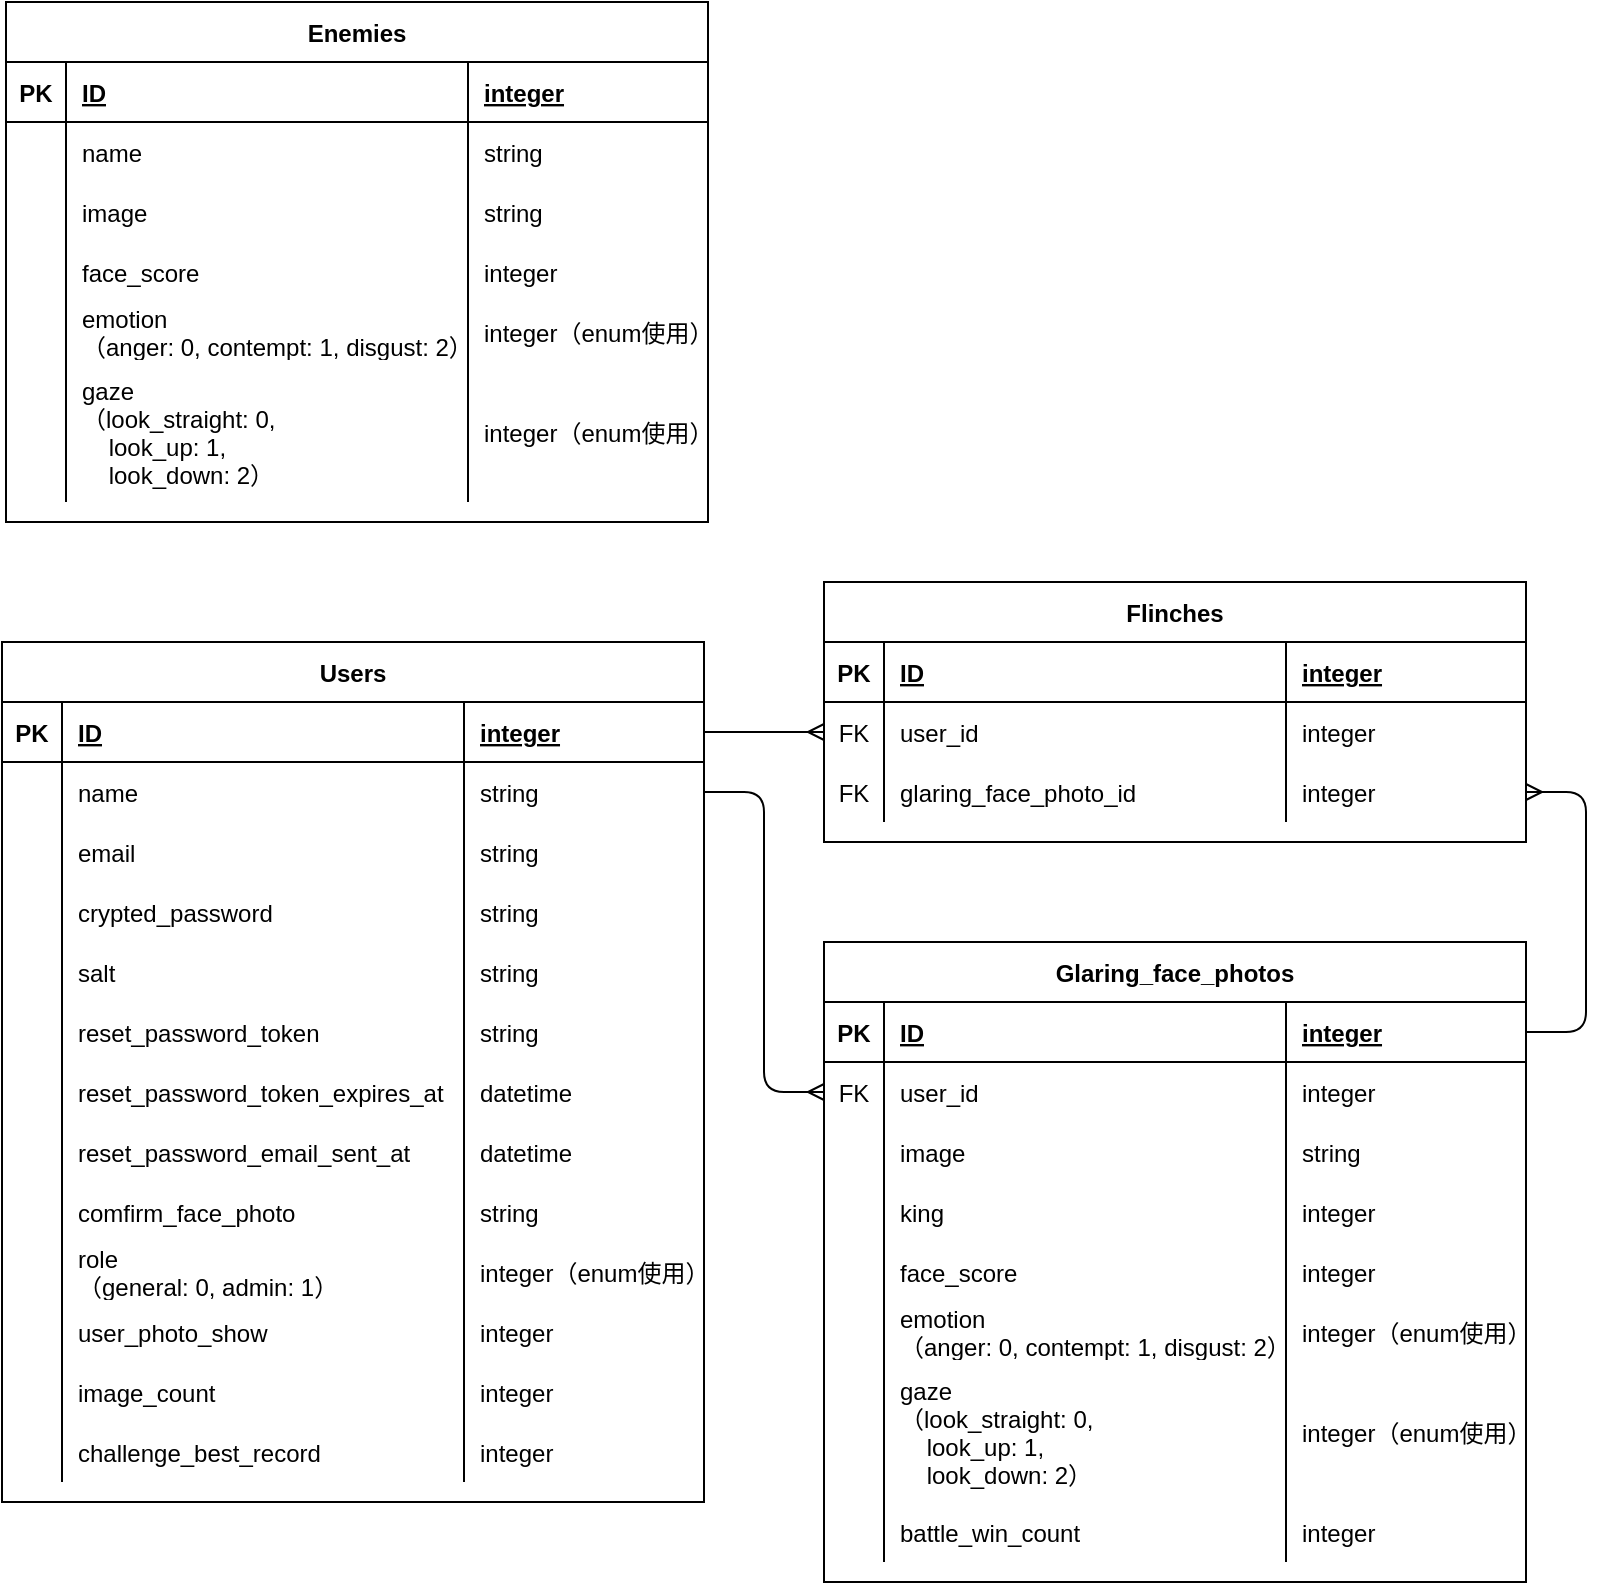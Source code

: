 <mxfile>
    <diagram id="eO47yc7Er2t-69IPDzVw" name="ER図">
        <mxGraphModel dx="1731" dy="847" grid="1" gridSize="10" guides="1" tooltips="1" connect="1" arrows="1" fold="1" page="1" pageScale="1" pageWidth="827" pageHeight="1169" math="0" shadow="0">
            <root>
                <mxCell id="0"/>
                <mxCell id="1" parent="0"/>
                <mxCell id="135" value="Users" style="shape=table;startSize=30;container=1;collapsible=1;childLayout=tableLayout;fixedRows=1;rowLines=0;fontStyle=1;align=center;resizeLast=1;" parent="1" vertex="1">
                    <mxGeometry x="18" y="360" width="351" height="430" as="geometry"/>
                </mxCell>
                <mxCell id="136" value="" style="shape=partialRectangle;collapsible=0;dropTarget=0;pointerEvents=0;fillColor=none;top=0;left=0;bottom=1;right=0;points=[[0,0.5],[1,0.5]];portConstraint=eastwest;" parent="135" vertex="1">
                    <mxGeometry y="30" width="351" height="30" as="geometry"/>
                </mxCell>
                <mxCell id="137" value="PK" style="shape=partialRectangle;connectable=0;fillColor=none;top=0;left=0;bottom=0;right=0;fontStyle=1;overflow=hidden;" parent="136" vertex="1">
                    <mxGeometry width="30" height="30" as="geometry"/>
                </mxCell>
                <mxCell id="138" value="ID" style="shape=partialRectangle;connectable=0;fillColor=none;top=0;left=0;bottom=0;right=0;align=left;spacingLeft=6;fontStyle=5;overflow=hidden;" parent="136" vertex="1">
                    <mxGeometry x="30" width="201.0" height="30" as="geometry"/>
                </mxCell>
                <mxCell id="322" value="integer" style="shape=partialRectangle;connectable=0;fillColor=none;top=0;left=0;bottom=0;right=0;align=left;spacingLeft=6;fontStyle=5;overflow=hidden;" parent="136" vertex="1">
                    <mxGeometry x="231.0" width="120.0" height="30" as="geometry"/>
                </mxCell>
                <mxCell id="139" value="" style="shape=partialRectangle;collapsible=0;dropTarget=0;pointerEvents=0;fillColor=none;top=0;left=0;bottom=0;right=0;points=[[0,0.5],[1,0.5]];portConstraint=eastwest;" parent="135" vertex="1">
                    <mxGeometry y="60" width="351" height="30" as="geometry"/>
                </mxCell>
                <mxCell id="140" value="" style="shape=partialRectangle;connectable=0;fillColor=none;top=0;left=0;bottom=0;right=0;editable=1;overflow=hidden;" parent="139" vertex="1">
                    <mxGeometry width="30" height="30" as="geometry"/>
                </mxCell>
                <mxCell id="141" value="name" style="shape=partialRectangle;connectable=0;fillColor=none;top=0;left=0;bottom=0;right=0;align=left;spacingLeft=6;overflow=hidden;" parent="139" vertex="1">
                    <mxGeometry x="30" width="201.0" height="30" as="geometry"/>
                </mxCell>
                <mxCell id="323" value="string" style="shape=partialRectangle;connectable=0;fillColor=none;top=0;left=0;bottom=0;right=0;align=left;spacingLeft=6;overflow=hidden;" parent="139" vertex="1">
                    <mxGeometry x="231.0" width="120.0" height="30" as="geometry"/>
                </mxCell>
                <mxCell id="160" style="shape=partialRectangle;collapsible=0;dropTarget=0;pointerEvents=0;fillColor=none;top=0;left=0;bottom=0;right=0;points=[[0,0.5],[1,0.5]];portConstraint=eastwest;" parent="135" vertex="1">
                    <mxGeometry y="90" width="351" height="30" as="geometry"/>
                </mxCell>
                <mxCell id="161" style="shape=partialRectangle;connectable=0;fillColor=none;top=0;left=0;bottom=0;right=0;editable=1;overflow=hidden;" parent="160" vertex="1">
                    <mxGeometry width="30" height="30" as="geometry"/>
                </mxCell>
                <mxCell id="162" value="email" style="shape=partialRectangle;connectable=0;fillColor=none;top=0;left=0;bottom=0;right=0;align=left;spacingLeft=6;overflow=hidden;" parent="160" vertex="1">
                    <mxGeometry x="30" width="201.0" height="30" as="geometry"/>
                </mxCell>
                <mxCell id="324" value="string" style="shape=partialRectangle;connectable=0;fillColor=none;top=0;left=0;bottom=0;right=0;align=left;spacingLeft=6;overflow=hidden;" parent="160" vertex="1">
                    <mxGeometry x="231.0" width="120.0" height="30" as="geometry"/>
                </mxCell>
                <mxCell id="163" style="shape=partialRectangle;collapsible=0;dropTarget=0;pointerEvents=0;fillColor=none;top=0;left=0;bottom=0;right=0;points=[[0,0.5],[1,0.5]];portConstraint=eastwest;" parent="135" vertex="1">
                    <mxGeometry y="120" width="351" height="30" as="geometry"/>
                </mxCell>
                <mxCell id="164" style="shape=partialRectangle;connectable=0;fillColor=none;top=0;left=0;bottom=0;right=0;editable=1;overflow=hidden;" parent="163" vertex="1">
                    <mxGeometry width="30" height="30" as="geometry"/>
                </mxCell>
                <mxCell id="165" value="crypted_password" style="shape=partialRectangle;connectable=0;fillColor=none;top=0;left=0;bottom=0;right=0;align=left;spacingLeft=6;overflow=hidden;" parent="163" vertex="1">
                    <mxGeometry x="30" width="201.0" height="30" as="geometry"/>
                </mxCell>
                <mxCell id="325" value="string" style="shape=partialRectangle;connectable=0;fillColor=none;top=0;left=0;bottom=0;right=0;align=left;spacingLeft=6;overflow=hidden;" parent="163" vertex="1">
                    <mxGeometry x="231.0" width="120.0" height="30" as="geometry"/>
                </mxCell>
                <mxCell id="289" style="shape=partialRectangle;collapsible=0;dropTarget=0;pointerEvents=0;fillColor=none;top=0;left=0;bottom=0;right=0;points=[[0,0.5],[1,0.5]];portConstraint=eastwest;" parent="135" vertex="1">
                    <mxGeometry y="150" width="351" height="30" as="geometry"/>
                </mxCell>
                <mxCell id="290" style="shape=partialRectangle;connectable=0;fillColor=none;top=0;left=0;bottom=0;right=0;editable=1;overflow=hidden;" parent="289" vertex="1">
                    <mxGeometry width="30" height="30" as="geometry"/>
                </mxCell>
                <mxCell id="291" value="salt" style="shape=partialRectangle;connectable=0;fillColor=none;top=0;left=0;bottom=0;right=0;align=left;spacingLeft=6;overflow=hidden;" parent="289" vertex="1">
                    <mxGeometry x="30" width="201.0" height="30" as="geometry"/>
                </mxCell>
                <mxCell id="326" value="string" style="shape=partialRectangle;connectable=0;fillColor=none;top=0;left=0;bottom=0;right=0;align=left;spacingLeft=6;overflow=hidden;" parent="289" vertex="1">
                    <mxGeometry x="231.0" width="120.0" height="30" as="geometry"/>
                </mxCell>
                <mxCell id="415" style="shape=partialRectangle;collapsible=0;dropTarget=0;pointerEvents=0;fillColor=none;top=0;left=0;bottom=0;right=0;points=[[0,0.5],[1,0.5]];portConstraint=eastwest;" parent="135" vertex="1">
                    <mxGeometry y="180" width="351" height="30" as="geometry"/>
                </mxCell>
                <mxCell id="416" style="shape=partialRectangle;connectable=0;fillColor=none;top=0;left=0;bottom=0;right=0;editable=1;overflow=hidden;" parent="415" vertex="1">
                    <mxGeometry width="30" height="30" as="geometry"/>
                </mxCell>
                <mxCell id="417" value="reset_password_token" style="shape=partialRectangle;connectable=0;fillColor=none;top=0;left=0;bottom=0;right=0;align=left;spacingLeft=6;overflow=hidden;" parent="415" vertex="1">
                    <mxGeometry x="30" width="201.0" height="30" as="geometry"/>
                </mxCell>
                <mxCell id="418" value="string" style="shape=partialRectangle;connectable=0;fillColor=none;top=0;left=0;bottom=0;right=0;align=left;spacingLeft=6;overflow=hidden;" parent="415" vertex="1">
                    <mxGeometry x="231.0" width="120.0" height="30" as="geometry"/>
                </mxCell>
                <mxCell id="411" style="shape=partialRectangle;collapsible=0;dropTarget=0;pointerEvents=0;fillColor=none;top=0;left=0;bottom=0;right=0;points=[[0,0.5],[1,0.5]];portConstraint=eastwest;" parent="135" vertex="1">
                    <mxGeometry y="210" width="351" height="30" as="geometry"/>
                </mxCell>
                <mxCell id="412" style="shape=partialRectangle;connectable=0;fillColor=none;top=0;left=0;bottom=0;right=0;editable=1;overflow=hidden;" parent="411" vertex="1">
                    <mxGeometry width="30" height="30" as="geometry"/>
                </mxCell>
                <mxCell id="413" value="reset_password_token_expires_at" style="shape=partialRectangle;connectable=0;fillColor=none;top=0;left=0;bottom=0;right=0;align=left;spacingLeft=6;overflow=hidden;" parent="411" vertex="1">
                    <mxGeometry x="30" width="201.0" height="30" as="geometry"/>
                </mxCell>
                <mxCell id="414" value="datetime" style="shape=partialRectangle;connectable=0;fillColor=none;top=0;left=0;bottom=0;right=0;align=left;spacingLeft=6;overflow=hidden;" parent="411" vertex="1">
                    <mxGeometry x="231.0" width="120.0" height="30" as="geometry"/>
                </mxCell>
                <mxCell id="407" style="shape=partialRectangle;collapsible=0;dropTarget=0;pointerEvents=0;fillColor=none;top=0;left=0;bottom=0;right=0;points=[[0,0.5],[1,0.5]];portConstraint=eastwest;" parent="135" vertex="1">
                    <mxGeometry y="240" width="351" height="30" as="geometry"/>
                </mxCell>
                <mxCell id="408" style="shape=partialRectangle;connectable=0;fillColor=none;top=0;left=0;bottom=0;right=0;editable=1;overflow=hidden;" parent="407" vertex="1">
                    <mxGeometry width="30" height="30" as="geometry"/>
                </mxCell>
                <mxCell id="409" value="reset_password_email_sent_at" style="shape=partialRectangle;connectable=0;fillColor=none;top=0;left=0;bottom=0;right=0;align=left;spacingLeft=6;overflow=hidden;" parent="407" vertex="1">
                    <mxGeometry x="30" width="201.0" height="30" as="geometry"/>
                </mxCell>
                <mxCell id="410" value="datetime" style="shape=partialRectangle;connectable=0;fillColor=none;top=0;left=0;bottom=0;right=0;align=left;spacingLeft=6;overflow=hidden;" parent="407" vertex="1">
                    <mxGeometry x="231.0" width="120.0" height="30" as="geometry"/>
                </mxCell>
                <mxCell id="313" style="shape=partialRectangle;collapsible=0;dropTarget=0;pointerEvents=0;fillColor=none;top=0;left=0;bottom=0;right=0;points=[[0,0.5],[1,0.5]];portConstraint=eastwest;" parent="135" vertex="1">
                    <mxGeometry y="270" width="351" height="30" as="geometry"/>
                </mxCell>
                <mxCell id="314" style="shape=partialRectangle;connectable=0;fillColor=none;top=0;left=0;bottom=0;right=0;editable=1;overflow=hidden;" parent="313" vertex="1">
                    <mxGeometry width="30" height="30" as="geometry"/>
                </mxCell>
                <mxCell id="315" value="comfirm_face_photo" style="shape=partialRectangle;connectable=0;fillColor=none;top=0;left=0;bottom=0;right=0;align=left;spacingLeft=6;overflow=hidden;" parent="313" vertex="1">
                    <mxGeometry x="30" width="201.0" height="30" as="geometry"/>
                </mxCell>
                <mxCell id="327" value="string" style="shape=partialRectangle;connectable=0;fillColor=none;top=0;left=0;bottom=0;right=0;align=left;spacingLeft=6;overflow=hidden;" parent="313" vertex="1">
                    <mxGeometry x="231.0" width="120.0" height="30" as="geometry"/>
                </mxCell>
                <mxCell id="403" style="shape=partialRectangle;collapsible=0;dropTarget=0;pointerEvents=0;fillColor=none;top=0;left=0;bottom=0;right=0;points=[[0,0.5],[1,0.5]];portConstraint=eastwest;" parent="135" vertex="1">
                    <mxGeometry y="300" width="351" height="30" as="geometry"/>
                </mxCell>
                <mxCell id="404" style="shape=partialRectangle;connectable=0;fillColor=none;top=0;left=0;bottom=0;right=0;editable=1;overflow=hidden;" parent="403" vertex="1">
                    <mxGeometry width="30" height="30" as="geometry"/>
                </mxCell>
                <mxCell id="405" value="role&#10;（general: 0, admin: 1）" style="shape=partialRectangle;connectable=0;fillColor=none;top=0;left=0;bottom=0;right=0;align=left;spacingLeft=6;overflow=hidden;" parent="403" vertex="1">
                    <mxGeometry x="30" width="201.0" height="30" as="geometry"/>
                </mxCell>
                <mxCell id="406" value="integer（enum使用）" style="shape=partialRectangle;connectable=0;fillColor=none;top=0;left=0;bottom=0;right=0;align=left;spacingLeft=6;overflow=hidden;" parent="403" vertex="1">
                    <mxGeometry x="231.0" width="120.0" height="30" as="geometry"/>
                </mxCell>
                <mxCell id="148" style="shape=partialRectangle;collapsible=0;dropTarget=0;pointerEvents=0;fillColor=none;top=0;left=0;bottom=0;right=0;points=[[0,0.5],[1,0.5]];portConstraint=eastwest;" parent="135" vertex="1">
                    <mxGeometry y="330" width="351" height="30" as="geometry"/>
                </mxCell>
                <mxCell id="149" style="shape=partialRectangle;connectable=0;fillColor=none;top=0;left=0;bottom=0;right=0;editable=1;overflow=hidden;" parent="148" vertex="1">
                    <mxGeometry width="30" height="30" as="geometry"/>
                </mxCell>
                <mxCell id="150" value="user_photo_show" style="shape=partialRectangle;connectable=0;fillColor=none;top=0;left=0;bottom=0;right=0;align=left;spacingLeft=6;overflow=hidden;" parent="148" vertex="1">
                    <mxGeometry x="30" width="201.0" height="30" as="geometry"/>
                </mxCell>
                <mxCell id="328" value="integer" style="shape=partialRectangle;connectable=0;fillColor=none;top=0;left=0;bottom=0;right=0;align=left;spacingLeft=6;overflow=hidden;" parent="148" vertex="1">
                    <mxGeometry x="231.0" width="120.0" height="30" as="geometry"/>
                </mxCell>
                <mxCell id="195" style="shape=partialRectangle;collapsible=0;dropTarget=0;pointerEvents=0;fillColor=none;top=0;left=0;bottom=0;right=0;points=[[0,0.5],[1,0.5]];portConstraint=eastwest;" parent="135" vertex="1">
                    <mxGeometry y="360" width="351" height="30" as="geometry"/>
                </mxCell>
                <mxCell id="196" style="shape=partialRectangle;connectable=0;fillColor=none;top=0;left=0;bottom=0;right=0;editable=1;overflow=hidden;" parent="195" vertex="1">
                    <mxGeometry width="30" height="30" as="geometry"/>
                </mxCell>
                <mxCell id="197" value="image_count" style="shape=partialRectangle;connectable=0;fillColor=none;top=0;left=0;bottom=0;right=0;align=left;spacingLeft=6;overflow=hidden;" parent="195" vertex="1">
                    <mxGeometry x="30" width="201.0" height="30" as="geometry"/>
                </mxCell>
                <mxCell id="329" value="integer" style="shape=partialRectangle;connectable=0;fillColor=none;top=0;left=0;bottom=0;right=0;align=left;spacingLeft=6;overflow=hidden;" parent="195" vertex="1">
                    <mxGeometry x="231.0" width="120.0" height="30" as="geometry"/>
                </mxCell>
                <mxCell id="154" style="shape=partialRectangle;collapsible=0;dropTarget=0;pointerEvents=0;fillColor=none;top=0;left=0;bottom=0;right=0;points=[[0,0.5],[1,0.5]];portConstraint=eastwest;" parent="135" vertex="1">
                    <mxGeometry y="390" width="351" height="30" as="geometry"/>
                </mxCell>
                <mxCell id="155" style="shape=partialRectangle;connectable=0;fillColor=none;top=0;left=0;bottom=0;right=0;editable=1;overflow=hidden;" parent="154" vertex="1">
                    <mxGeometry width="30" height="30" as="geometry"/>
                </mxCell>
                <mxCell id="156" value="challenge_best_record" style="shape=partialRectangle;connectable=0;fillColor=none;top=0;left=0;bottom=0;right=0;align=left;spacingLeft=6;overflow=hidden;" parent="154" vertex="1">
                    <mxGeometry x="30" width="201.0" height="30" as="geometry"/>
                </mxCell>
                <mxCell id="330" value="integer" style="shape=partialRectangle;connectable=0;fillColor=none;top=0;left=0;bottom=0;right=0;align=left;spacingLeft=6;overflow=hidden;" parent="154" vertex="1">
                    <mxGeometry x="231.0" width="120.0" height="30" as="geometry"/>
                </mxCell>
                <mxCell id="179" value="Glaring_face_photos" style="shape=table;startSize=30;container=1;collapsible=1;childLayout=tableLayout;fixedRows=1;rowLines=0;fontStyle=1;align=center;resizeLast=1;" parent="1" vertex="1">
                    <mxGeometry x="429" y="510" width="351" height="320" as="geometry"/>
                </mxCell>
                <mxCell id="180" value="" style="shape=partialRectangle;collapsible=0;dropTarget=0;pointerEvents=0;fillColor=none;top=0;left=0;bottom=1;right=0;points=[[0,0.5],[1,0.5]];portConstraint=eastwest;" parent="179" vertex="1">
                    <mxGeometry y="30" width="351" height="30" as="geometry"/>
                </mxCell>
                <mxCell id="181" value="PK" style="shape=partialRectangle;connectable=0;fillColor=none;top=0;left=0;bottom=0;right=0;fontStyle=1;overflow=hidden;" parent="180" vertex="1">
                    <mxGeometry width="30" height="30" as="geometry"/>
                </mxCell>
                <mxCell id="182" value="ID" style="shape=partialRectangle;connectable=0;fillColor=none;top=0;left=0;bottom=0;right=0;align=left;spacingLeft=6;fontStyle=5;overflow=hidden;" parent="180" vertex="1">
                    <mxGeometry x="30" width="201" height="30" as="geometry"/>
                </mxCell>
                <mxCell id="332" value="integer" style="shape=partialRectangle;connectable=0;fillColor=none;top=0;left=0;bottom=0;right=0;align=left;spacingLeft=6;fontStyle=5;overflow=hidden;" parent="180" vertex="1">
                    <mxGeometry x="231" width="120" height="30" as="geometry"/>
                </mxCell>
                <mxCell id="271" style="shape=partialRectangle;collapsible=0;dropTarget=0;pointerEvents=0;fillColor=none;top=0;left=0;bottom=0;right=0;points=[[0,0.5],[1,0.5]];portConstraint=eastwest;" parent="179" vertex="1">
                    <mxGeometry y="60" width="351" height="30" as="geometry"/>
                </mxCell>
                <mxCell id="272" value="FK" style="shape=partialRectangle;connectable=0;fillColor=none;top=0;left=0;bottom=0;right=0;editable=1;overflow=hidden;" parent="271" vertex="1">
                    <mxGeometry width="30" height="30" as="geometry"/>
                </mxCell>
                <mxCell id="273" value="user_id" style="shape=partialRectangle;connectable=0;fillColor=none;top=0;left=0;bottom=0;right=0;align=left;spacingLeft=6;overflow=hidden;" parent="271" vertex="1">
                    <mxGeometry x="30" width="201" height="30" as="geometry"/>
                </mxCell>
                <mxCell id="333" value="integer" style="shape=partialRectangle;connectable=0;fillColor=none;top=0;left=0;bottom=0;right=0;align=left;spacingLeft=6;overflow=hidden;" parent="271" vertex="1">
                    <mxGeometry x="231" width="120" height="30" as="geometry"/>
                </mxCell>
                <mxCell id="183" value="" style="shape=partialRectangle;collapsible=0;dropTarget=0;pointerEvents=0;fillColor=none;top=0;left=0;bottom=0;right=0;points=[[0,0.5],[1,0.5]];portConstraint=eastwest;" parent="179" vertex="1">
                    <mxGeometry y="90" width="351" height="30" as="geometry"/>
                </mxCell>
                <mxCell id="184" value="" style="shape=partialRectangle;connectable=0;fillColor=none;top=0;left=0;bottom=0;right=0;editable=1;overflow=hidden;" parent="183" vertex="1">
                    <mxGeometry width="30" height="30" as="geometry"/>
                </mxCell>
                <mxCell id="185" value="image" style="shape=partialRectangle;connectable=0;fillColor=none;top=0;left=0;bottom=0;right=0;align=left;spacingLeft=6;overflow=hidden;" parent="183" vertex="1">
                    <mxGeometry x="30" width="201" height="30" as="geometry"/>
                </mxCell>
                <mxCell id="334" value="string" style="shape=partialRectangle;connectable=0;fillColor=none;top=0;left=0;bottom=0;right=0;align=left;spacingLeft=6;overflow=hidden;" parent="183" vertex="1">
                    <mxGeometry x="231" width="120" height="30" as="geometry"/>
                </mxCell>
                <mxCell id="186" value="" style="shape=partialRectangle;collapsible=0;dropTarget=0;pointerEvents=0;fillColor=none;top=0;left=0;bottom=0;right=0;points=[[0,0.5],[1,0.5]];portConstraint=eastwest;" parent="179" vertex="1">
                    <mxGeometry y="120" width="351" height="30" as="geometry"/>
                </mxCell>
                <mxCell id="187" value="" style="shape=partialRectangle;connectable=0;fillColor=none;top=0;left=0;bottom=0;right=0;editable=1;overflow=hidden;" parent="186" vertex="1">
                    <mxGeometry width="30" height="30" as="geometry"/>
                </mxCell>
                <mxCell id="188" value="king" style="shape=partialRectangle;connectable=0;fillColor=none;top=0;left=0;bottom=0;right=0;align=left;spacingLeft=6;overflow=hidden;" parent="186" vertex="1">
                    <mxGeometry x="30" width="201" height="30" as="geometry"/>
                </mxCell>
                <mxCell id="335" value="integer" style="shape=partialRectangle;connectable=0;fillColor=none;top=0;left=0;bottom=0;right=0;align=left;spacingLeft=6;overflow=hidden;" parent="186" vertex="1">
                    <mxGeometry x="231" width="120" height="30" as="geometry"/>
                </mxCell>
                <mxCell id="189" value="" style="shape=partialRectangle;collapsible=0;dropTarget=0;pointerEvents=0;fillColor=none;top=0;left=0;bottom=0;right=0;points=[[0,0.5],[1,0.5]];portConstraint=eastwest;" parent="179" vertex="1">
                    <mxGeometry y="150" width="351" height="30" as="geometry"/>
                </mxCell>
                <mxCell id="190" value="" style="shape=partialRectangle;connectable=0;fillColor=none;top=0;left=0;bottom=0;right=0;editable=1;overflow=hidden;" parent="189" vertex="1">
                    <mxGeometry width="30" height="30" as="geometry"/>
                </mxCell>
                <mxCell id="191" value="face_score" style="shape=partialRectangle;connectable=0;fillColor=none;top=0;left=0;bottom=0;right=0;align=left;spacingLeft=6;overflow=hidden;" parent="189" vertex="1">
                    <mxGeometry x="30" width="201" height="30" as="geometry"/>
                </mxCell>
                <mxCell id="336" value="integer" style="shape=partialRectangle;connectable=0;fillColor=none;top=0;left=0;bottom=0;right=0;align=left;spacingLeft=6;overflow=hidden;" parent="189" vertex="1">
                    <mxGeometry x="231" width="120" height="30" as="geometry"/>
                </mxCell>
                <mxCell id="305" style="shape=partialRectangle;collapsible=0;dropTarget=0;pointerEvents=0;fillColor=none;top=0;left=0;bottom=0;right=0;points=[[0,0.5],[1,0.5]];portConstraint=eastwest;" parent="179" vertex="1">
                    <mxGeometry y="180" width="351" height="30" as="geometry"/>
                </mxCell>
                <mxCell id="306" style="shape=partialRectangle;connectable=0;fillColor=none;top=0;left=0;bottom=0;right=0;editable=1;overflow=hidden;" parent="305" vertex="1">
                    <mxGeometry width="30" height="30" as="geometry"/>
                </mxCell>
                <mxCell id="307" value="emotion&#10;（anger: 0, contempt: 1, disgust: 2）" style="shape=partialRectangle;connectable=0;fillColor=none;top=0;left=0;bottom=0;right=0;align=left;spacingLeft=6;overflow=hidden;" parent="305" vertex="1">
                    <mxGeometry x="30" width="201" height="30" as="geometry"/>
                </mxCell>
                <mxCell id="337" value="integer（enum使用）" style="shape=partialRectangle;connectable=0;fillColor=none;top=0;left=0;bottom=0;right=0;align=left;spacingLeft=6;overflow=hidden;" parent="305" vertex="1">
                    <mxGeometry x="231" width="120" height="30" as="geometry"/>
                </mxCell>
                <mxCell id="308" style="shape=partialRectangle;collapsible=0;dropTarget=0;pointerEvents=0;fillColor=none;top=0;left=0;bottom=0;right=0;points=[[0,0.5],[1,0.5]];portConstraint=eastwest;" parent="179" vertex="1">
                    <mxGeometry y="210" width="351" height="70" as="geometry"/>
                </mxCell>
                <mxCell id="309" style="shape=partialRectangle;connectable=0;fillColor=none;top=0;left=0;bottom=0;right=0;editable=1;overflow=hidden;" parent="308" vertex="1">
                    <mxGeometry width="30" height="70" as="geometry"/>
                </mxCell>
                <mxCell id="310" value="gaze&#10;（look_straight: 0, &#10;    look_up: 1,&#10;    look_down: 2）" style="shape=partialRectangle;connectable=0;fillColor=none;top=0;left=0;bottom=0;right=0;align=left;spacingLeft=6;overflow=hidden;" parent="308" vertex="1">
                    <mxGeometry x="30" width="201" height="70" as="geometry"/>
                </mxCell>
                <mxCell id="338" value="integer（enum使用）" style="shape=partialRectangle;connectable=0;fillColor=none;top=0;left=0;bottom=0;right=0;align=left;spacingLeft=6;overflow=hidden;" parent="308" vertex="1">
                    <mxGeometry x="231" width="120" height="70" as="geometry"/>
                </mxCell>
                <mxCell id="342" style="shape=partialRectangle;collapsible=0;dropTarget=0;pointerEvents=0;fillColor=none;top=0;left=0;bottom=0;right=0;points=[[0,0.5],[1,0.5]];portConstraint=eastwest;" parent="179" vertex="1">
                    <mxGeometry y="280" width="351" height="30" as="geometry"/>
                </mxCell>
                <mxCell id="343" style="shape=partialRectangle;connectable=0;fillColor=none;top=0;left=0;bottom=0;right=0;editable=1;overflow=hidden;" parent="342" vertex="1">
                    <mxGeometry width="30" height="30" as="geometry"/>
                </mxCell>
                <mxCell id="344" value="battle_win_count" style="shape=partialRectangle;connectable=0;fillColor=none;top=0;left=0;bottom=0;right=0;align=left;spacingLeft=6;overflow=hidden;" parent="342" vertex="1">
                    <mxGeometry x="30" width="201" height="30" as="geometry"/>
                </mxCell>
                <mxCell id="345" value="integer" style="shape=partialRectangle;connectable=0;fillColor=none;top=0;left=0;bottom=0;right=0;align=left;spacingLeft=6;overflow=hidden;" parent="342" vertex="1">
                    <mxGeometry x="231" width="120" height="30" as="geometry"/>
                </mxCell>
                <mxCell id="243" value="Flinches" style="shape=table;startSize=30;container=1;collapsible=1;childLayout=tableLayout;fixedRows=1;rowLines=0;fontStyle=1;align=center;resizeLast=1;" parent="1" vertex="1">
                    <mxGeometry x="429" y="330" width="351" height="130" as="geometry"/>
                </mxCell>
                <mxCell id="244" value="" style="shape=partialRectangle;collapsible=0;dropTarget=0;pointerEvents=0;fillColor=none;top=0;left=0;bottom=1;right=0;points=[[0,0.5],[1,0.5]];portConstraint=eastwest;" parent="243" vertex="1">
                    <mxGeometry y="30" width="351" height="30" as="geometry"/>
                </mxCell>
                <mxCell id="245" value="PK" style="shape=partialRectangle;connectable=0;fillColor=none;top=0;left=0;bottom=0;right=0;fontStyle=1;overflow=hidden;" parent="244" vertex="1">
                    <mxGeometry width="30" height="30" as="geometry"/>
                </mxCell>
                <mxCell id="246" value="ID" style="shape=partialRectangle;connectable=0;fillColor=none;top=0;left=0;bottom=0;right=0;align=left;spacingLeft=6;fontStyle=5;overflow=hidden;" parent="244" vertex="1">
                    <mxGeometry x="30" width="201" height="30" as="geometry"/>
                </mxCell>
                <mxCell id="339" value="integer" style="shape=partialRectangle;connectable=0;fillColor=none;top=0;left=0;bottom=0;right=0;align=left;spacingLeft=6;fontStyle=5;overflow=hidden;" parent="244" vertex="1">
                    <mxGeometry x="231" width="120" height="30" as="geometry"/>
                </mxCell>
                <mxCell id="247" value="" style="shape=partialRectangle;collapsible=0;dropTarget=0;pointerEvents=0;fillColor=none;top=0;left=0;bottom=0;right=0;points=[[0,0.5],[1,0.5]];portConstraint=eastwest;" parent="243" vertex="1">
                    <mxGeometry y="60" width="351" height="30" as="geometry"/>
                </mxCell>
                <mxCell id="248" value="FK" style="shape=partialRectangle;connectable=0;fillColor=none;top=0;left=0;bottom=0;right=0;editable=1;overflow=hidden;" parent="247" vertex="1">
                    <mxGeometry width="30" height="30" as="geometry"/>
                </mxCell>
                <mxCell id="249" value="user_id" style="shape=partialRectangle;connectable=0;fillColor=none;top=0;left=0;bottom=0;right=0;align=left;spacingLeft=6;overflow=hidden;" parent="247" vertex="1">
                    <mxGeometry x="30" width="201" height="30" as="geometry"/>
                </mxCell>
                <mxCell id="340" value="integer" style="shape=partialRectangle;connectable=0;fillColor=none;top=0;left=0;bottom=0;right=0;align=left;spacingLeft=6;overflow=hidden;" parent="247" vertex="1">
                    <mxGeometry x="231" width="120" height="30" as="geometry"/>
                </mxCell>
                <mxCell id="250" value="" style="shape=partialRectangle;collapsible=0;dropTarget=0;pointerEvents=0;fillColor=none;top=0;left=0;bottom=0;right=0;points=[[0,0.5],[1,0.5]];portConstraint=eastwest;" parent="243" vertex="1">
                    <mxGeometry y="90" width="351" height="30" as="geometry"/>
                </mxCell>
                <mxCell id="251" value="FK" style="shape=partialRectangle;connectable=0;fillColor=none;top=0;left=0;bottom=0;right=0;editable=1;overflow=hidden;" parent="250" vertex="1">
                    <mxGeometry width="30" height="30" as="geometry"/>
                </mxCell>
                <mxCell id="252" value="glaring_face_photo_id" style="shape=partialRectangle;connectable=0;fillColor=none;top=0;left=0;bottom=0;right=0;align=left;spacingLeft=6;overflow=hidden;" parent="250" vertex="1">
                    <mxGeometry x="30" width="201" height="30" as="geometry"/>
                </mxCell>
                <mxCell id="341" value="integer" style="shape=partialRectangle;connectable=0;fillColor=none;top=0;left=0;bottom=0;right=0;align=left;spacingLeft=6;overflow=hidden;" parent="250" vertex="1">
                    <mxGeometry x="231" width="120" height="30" as="geometry"/>
                </mxCell>
                <mxCell id="428" value="" style="edgeStyle=entityRelationEdgeStyle;fontSize=12;html=1;endArrow=ERmany;exitX=1;exitY=0.5;exitDx=0;exitDy=0;entryX=0;entryY=0.5;entryDx=0;entryDy=0;" parent="1" source="136" target="247" edge="1">
                    <mxGeometry width="100" height="100" relative="1" as="geometry">
                        <mxPoint x="380" y="400" as="sourcePoint"/>
                        <mxPoint x="480" y="300" as="targetPoint"/>
                    </mxGeometry>
                </mxCell>
                <mxCell id="429" value="" style="edgeStyle=entityRelationEdgeStyle;fontSize=12;html=1;endArrow=ERmany;exitX=1;exitY=0.5;exitDx=0;exitDy=0;entryX=0;entryY=0.5;entryDx=0;entryDy=0;" parent="1" source="139" target="271" edge="1">
                    <mxGeometry width="100" height="100" relative="1" as="geometry">
                        <mxPoint x="379.0" y="415" as="sourcePoint"/>
                        <mxPoint x="439" y="415" as="targetPoint"/>
                    </mxGeometry>
                </mxCell>
                <mxCell id="430" value="" style="edgeStyle=entityRelationEdgeStyle;fontSize=12;html=1;endArrow=ERmany;entryX=1;entryY=0.5;entryDx=0;entryDy=0;" parent="1" source="180" target="250" edge="1">
                    <mxGeometry width="100" height="100" relative="1" as="geometry">
                        <mxPoint x="379.0" y="415" as="sourcePoint"/>
                        <mxPoint x="439" y="595" as="targetPoint"/>
                    </mxGeometry>
                </mxCell>
                <mxCell id="431" value="Enemies" style="shape=table;startSize=30;container=1;collapsible=1;childLayout=tableLayout;fixedRows=1;rowLines=0;fontStyle=1;align=center;resizeLast=1;" parent="1" vertex="1">
                    <mxGeometry x="20" y="40" width="351" height="260" as="geometry"/>
                </mxCell>
                <mxCell id="432" value="" style="shape=partialRectangle;collapsible=0;dropTarget=0;pointerEvents=0;fillColor=none;top=0;left=0;bottom=1;right=0;points=[[0,0.5],[1,0.5]];portConstraint=eastwest;" parent="431" vertex="1">
                    <mxGeometry y="30" width="351" height="30" as="geometry"/>
                </mxCell>
                <mxCell id="433" value="PK" style="shape=partialRectangle;connectable=0;fillColor=none;top=0;left=0;bottom=0;right=0;fontStyle=1;overflow=hidden;" parent="432" vertex="1">
                    <mxGeometry width="30" height="30" as="geometry"/>
                </mxCell>
                <mxCell id="434" value="ID" style="shape=partialRectangle;connectable=0;fillColor=none;top=0;left=0;bottom=0;right=0;align=left;spacingLeft=6;fontStyle=5;overflow=hidden;" parent="432" vertex="1">
                    <mxGeometry x="30" width="201.0" height="30" as="geometry"/>
                </mxCell>
                <mxCell id="435" value="integer" style="shape=partialRectangle;connectable=0;fillColor=none;top=0;left=0;bottom=0;right=0;align=left;spacingLeft=6;fontStyle=5;overflow=hidden;" parent="432" vertex="1">
                    <mxGeometry x="231.0" width="120.0" height="30" as="geometry"/>
                </mxCell>
                <mxCell id="436" value="" style="shape=partialRectangle;collapsible=0;dropTarget=0;pointerEvents=0;fillColor=none;top=0;left=0;bottom=0;right=0;points=[[0,0.5],[1,0.5]];portConstraint=eastwest;" parent="431" vertex="1">
                    <mxGeometry y="60" width="351" height="30" as="geometry"/>
                </mxCell>
                <mxCell id="437" value="" style="shape=partialRectangle;connectable=0;fillColor=none;top=0;left=0;bottom=0;right=0;editable=1;overflow=hidden;" parent="436" vertex="1">
                    <mxGeometry width="30" height="30" as="geometry"/>
                </mxCell>
                <mxCell id="438" value="name" style="shape=partialRectangle;connectable=0;fillColor=none;top=0;left=0;bottom=0;right=0;align=left;spacingLeft=6;overflow=hidden;" parent="436" vertex="1">
                    <mxGeometry x="30" width="201.0" height="30" as="geometry"/>
                </mxCell>
                <mxCell id="439" value="string" style="shape=partialRectangle;connectable=0;fillColor=none;top=0;left=0;bottom=0;right=0;align=left;spacingLeft=6;overflow=hidden;" parent="436" vertex="1">
                    <mxGeometry x="231.0" width="120.0" height="30" as="geometry"/>
                </mxCell>
                <mxCell id="464" style="shape=partialRectangle;collapsible=0;dropTarget=0;pointerEvents=0;fillColor=none;top=0;left=0;bottom=0;right=0;points=[[0,0.5],[1,0.5]];portConstraint=eastwest;" parent="431" vertex="1">
                    <mxGeometry y="90" width="351" height="30" as="geometry"/>
                </mxCell>
                <mxCell id="465" style="shape=partialRectangle;connectable=0;fillColor=none;top=0;left=0;bottom=0;right=0;editable=1;overflow=hidden;" parent="464" vertex="1">
                    <mxGeometry width="30" height="30" as="geometry"/>
                </mxCell>
                <mxCell id="466" value="image" style="shape=partialRectangle;connectable=0;fillColor=none;top=0;left=0;bottom=0;right=0;align=left;spacingLeft=6;overflow=hidden;" parent="464" vertex="1">
                    <mxGeometry x="30" width="201.0" height="30" as="geometry"/>
                </mxCell>
                <mxCell id="467" value="string" style="shape=partialRectangle;connectable=0;fillColor=none;top=0;left=0;bottom=0;right=0;align=left;spacingLeft=6;overflow=hidden;" parent="464" vertex="1">
                    <mxGeometry x="231.0" width="120.0" height="30" as="geometry"/>
                </mxCell>
                <mxCell id="468" style="shape=partialRectangle;collapsible=0;dropTarget=0;pointerEvents=0;fillColor=none;top=0;left=0;bottom=0;right=0;points=[[0,0.5],[1,0.5]];portConstraint=eastwest;" parent="431" vertex="1">
                    <mxGeometry y="120" width="351" height="30" as="geometry"/>
                </mxCell>
                <mxCell id="469" style="shape=partialRectangle;connectable=0;fillColor=none;top=0;left=0;bottom=0;right=0;editable=1;overflow=hidden;" parent="468" vertex="1">
                    <mxGeometry width="30" height="30" as="geometry"/>
                </mxCell>
                <mxCell id="470" value="face_score" style="shape=partialRectangle;connectable=0;fillColor=none;top=0;left=0;bottom=0;right=0;align=left;spacingLeft=6;overflow=hidden;" parent="468" vertex="1">
                    <mxGeometry x="30" width="201.0" height="30" as="geometry"/>
                </mxCell>
                <mxCell id="471" value="integer" style="shape=partialRectangle;connectable=0;fillColor=none;top=0;left=0;bottom=0;right=0;align=left;spacingLeft=6;overflow=hidden;" parent="468" vertex="1">
                    <mxGeometry x="231.0" width="120.0" height="30" as="geometry"/>
                </mxCell>
                <mxCell id="472" style="shape=partialRectangle;collapsible=0;dropTarget=0;pointerEvents=0;fillColor=none;top=0;left=0;bottom=0;right=0;points=[[0,0.5],[1,0.5]];portConstraint=eastwest;" parent="431" vertex="1">
                    <mxGeometry y="150" width="351" height="30" as="geometry"/>
                </mxCell>
                <mxCell id="473" style="shape=partialRectangle;connectable=0;fillColor=none;top=0;left=0;bottom=0;right=0;editable=1;overflow=hidden;" parent="472" vertex="1">
                    <mxGeometry width="30" height="30" as="geometry"/>
                </mxCell>
                <mxCell id="474" value="emotion&#10;（anger: 0, contempt: 1, disgust: 2）" style="shape=partialRectangle;connectable=0;fillColor=none;top=0;left=0;bottom=0;right=0;align=left;spacingLeft=6;overflow=hidden;" parent="472" vertex="1">
                    <mxGeometry x="30" width="201.0" height="30" as="geometry"/>
                </mxCell>
                <mxCell id="475" value="integer（enum使用）" style="shape=partialRectangle;connectable=0;fillColor=none;top=0;left=0;bottom=0;right=0;align=left;spacingLeft=6;overflow=hidden;" parent="472" vertex="1">
                    <mxGeometry x="231.0" width="120.0" height="30" as="geometry"/>
                </mxCell>
                <mxCell id="476" style="shape=partialRectangle;collapsible=0;dropTarget=0;pointerEvents=0;fillColor=none;top=0;left=0;bottom=0;right=0;points=[[0,0.5],[1,0.5]];portConstraint=eastwest;" parent="431" vertex="1">
                    <mxGeometry y="180" width="351" height="70" as="geometry"/>
                </mxCell>
                <mxCell id="477" style="shape=partialRectangle;connectable=0;fillColor=none;top=0;left=0;bottom=0;right=0;editable=1;overflow=hidden;" parent="476" vertex="1">
                    <mxGeometry width="30" height="70" as="geometry"/>
                </mxCell>
                <mxCell id="478" value="gaze&#10;（look_straight: 0,&#10;    look_up: 1,&#10;    look_down: 2）" style="shape=partialRectangle;connectable=0;fillColor=none;top=0;left=0;bottom=0;right=0;align=left;spacingLeft=6;overflow=hidden;" parent="476" vertex="1">
                    <mxGeometry x="30" width="201.0" height="70" as="geometry"/>
                </mxCell>
                <mxCell id="479" value="integer（enum使用）" style="shape=partialRectangle;connectable=0;fillColor=none;top=0;left=0;bottom=0;right=0;align=left;spacingLeft=6;overflow=hidden;" parent="476" vertex="1">
                    <mxGeometry x="231.0" width="120.0" height="70" as="geometry"/>
                </mxCell>
            </root>
        </mxGraphModel>
    </diagram>
    <diagram id="rjdsQsHd1dqPWSOjOrP4" name="ページ2">
        <mxGraphModel dx="895" dy="438" grid="1" gridSize="10" guides="1" tooltips="1" connect="1" arrows="1" fold="1" page="1" pageScale="1" pageWidth="827" pageHeight="1169" math="0" shadow="0">
            <root>
                <mxCell id="VpJ3GXOCIYThFqwoyYf7-0"/>
                <mxCell id="VpJ3GXOCIYThFqwoyYf7-1" parent="VpJ3GXOCIYThFqwoyYf7-0"/>
                <mxCell id="YUGajZBm5XDydErLrWh4-0" value="EyePower" style="shape=table;startSize=30;container=1;collapsible=1;childLayout=tableLayout;fixedRows=1;rowLines=0;fontStyle=1;align=center;resizeLast=1;" vertex="1" parent="VpJ3GXOCIYThFqwoyYf7-1">
                    <mxGeometry x="20" y="40" width="351" height="160" as="geometry"/>
                </mxCell>
                <mxCell id="YUGajZBm5XDydErLrWh4-1" value="" style="shape=partialRectangle;collapsible=0;dropTarget=0;pointerEvents=0;fillColor=none;top=0;left=0;bottom=1;right=0;points=[[0,0.5],[1,0.5]];portConstraint=eastwest;" vertex="1" parent="YUGajZBm5XDydErLrWh4-0">
                    <mxGeometry y="30" width="351" height="30" as="geometry"/>
                </mxCell>
                <mxCell id="YUGajZBm5XDydErLrWh4-2" value="PK" style="shape=partialRectangle;connectable=0;fillColor=none;top=0;left=0;bottom=0;right=0;fontStyle=1;overflow=hidden;" vertex="1" parent="YUGajZBm5XDydErLrWh4-1">
                    <mxGeometry width="30" height="30" as="geometry">
                        <mxRectangle width="30" height="30" as="alternateBounds"/>
                    </mxGeometry>
                </mxCell>
                <mxCell id="YUGajZBm5XDydErLrWh4-3" value="ID" style="shape=partialRectangle;connectable=0;fillColor=none;top=0;left=0;bottom=0;right=0;align=left;spacingLeft=6;fontStyle=5;overflow=hidden;" vertex="1" parent="YUGajZBm5XDydErLrWh4-1">
                    <mxGeometry x="30" width="201.0" height="30" as="geometry">
                        <mxRectangle width="201.0" height="30" as="alternateBounds"/>
                    </mxGeometry>
                </mxCell>
                <mxCell id="YUGajZBm5XDydErLrWh4-4" value="integer" style="shape=partialRectangle;connectable=0;fillColor=none;top=0;left=0;bottom=0;right=0;align=left;spacingLeft=6;fontStyle=5;overflow=hidden;" vertex="1" parent="YUGajZBm5XDydErLrWh4-1">
                    <mxGeometry x="231.0" width="120.0" height="30" as="geometry">
                        <mxRectangle width="120.0" height="30" as="alternateBounds"/>
                    </mxGeometry>
                </mxCell>
                <mxCell id="YUGajZBm5XDydErLrWh4-5" value="" style="shape=partialRectangle;collapsible=0;dropTarget=0;pointerEvents=0;fillColor=none;top=0;left=0;bottom=0;right=0;points=[[0,0.5],[1,0.5]];portConstraint=eastwest;" vertex="1" parent="YUGajZBm5XDydErLrWh4-0">
                    <mxGeometry y="60" width="351" height="30" as="geometry"/>
                </mxCell>
                <mxCell id="YUGajZBm5XDydErLrWh4-6" value="" style="shape=partialRectangle;connectable=0;fillColor=none;top=0;left=0;bottom=0;right=0;editable=1;overflow=hidden;" vertex="1" parent="YUGajZBm5XDydErLrWh4-5">
                    <mxGeometry width="30" height="30" as="geometry">
                        <mxRectangle width="30" height="30" as="alternateBounds"/>
                    </mxGeometry>
                </mxCell>
                <mxCell id="YUGajZBm5XDydErLrWh4-7" value="eye_result" style="shape=partialRectangle;connectable=0;fillColor=none;top=0;left=0;bottom=0;right=0;align=left;spacingLeft=6;overflow=hidden;" vertex="1" parent="YUGajZBm5XDydErLrWh4-5">
                    <mxGeometry x="30" width="201.0" height="30" as="geometry">
                        <mxRectangle width="201.0" height="30" as="alternateBounds"/>
                    </mxGeometry>
                </mxCell>
                <mxCell id="YUGajZBm5XDydErLrWh4-8" value="string" style="shape=partialRectangle;connectable=0;fillColor=none;top=0;left=0;bottom=0;right=0;align=left;spacingLeft=6;overflow=hidden;" vertex="1" parent="YUGajZBm5XDydErLrWh4-5">
                    <mxGeometry x="231.0" width="120.0" height="30" as="geometry">
                        <mxRectangle width="120.0" height="30" as="alternateBounds"/>
                    </mxGeometry>
                </mxCell>
                <mxCell id="YUGajZBm5XDydErLrWh4-9" style="shape=partialRectangle;collapsible=0;dropTarget=0;pointerEvents=0;fillColor=none;top=0;left=0;bottom=0;right=0;points=[[0,0.5],[1,0.5]];portConstraint=eastwest;" vertex="1" parent="YUGajZBm5XDydErLrWh4-0">
                    <mxGeometry y="90" width="351" height="30" as="geometry"/>
                </mxCell>
                <mxCell id="YUGajZBm5XDydErLrWh4-10" style="shape=partialRectangle;connectable=0;fillColor=none;top=0;left=0;bottom=0;right=0;editable=1;overflow=hidden;" vertex="1" parent="YUGajZBm5XDydErLrWh4-9">
                    <mxGeometry width="30" height="30" as="geometry">
                        <mxRectangle width="30" height="30" as="alternateBounds"/>
                    </mxGeometry>
                </mxCell>
                <mxCell id="YUGajZBm5XDydErLrWh4-11" value="eye_star" style="shape=partialRectangle;connectable=0;fillColor=none;top=0;left=0;bottom=0;right=0;align=left;spacingLeft=6;overflow=hidden;" vertex="1" parent="YUGajZBm5XDydErLrWh4-9">
                    <mxGeometry x="30" width="201.0" height="30" as="geometry">
                        <mxRectangle width="201.0" height="30" as="alternateBounds"/>
                    </mxGeometry>
                </mxCell>
                <mxCell id="YUGajZBm5XDydErLrWh4-12" value="integer" style="shape=partialRectangle;connectable=0;fillColor=none;top=0;left=0;bottom=0;right=0;align=left;spacingLeft=6;overflow=hidden;" vertex="1" parent="YUGajZBm5XDydErLrWh4-9">
                    <mxGeometry x="231.0" width="120.0" height="30" as="geometry">
                        <mxRectangle width="120.0" height="30" as="alternateBounds"/>
                    </mxGeometry>
                </mxCell>
                <mxCell id="YUGajZBm5XDydErLrWh4-13" style="shape=partialRectangle;collapsible=0;dropTarget=0;pointerEvents=0;fillColor=none;top=0;left=0;bottom=0;right=0;points=[[0,0.5],[1,0.5]];portConstraint=eastwest;" vertex="1" parent="YUGajZBm5XDydErLrWh4-0">
                    <mxGeometry y="120" width="351" height="30" as="geometry"/>
                </mxCell>
                <mxCell id="YUGajZBm5XDydErLrWh4-14" style="shape=partialRectangle;connectable=0;fillColor=none;top=0;left=0;bottom=0;right=0;editable=1;overflow=hidden;" vertex="1" parent="YUGajZBm5XDydErLrWh4-13">
                    <mxGeometry width="30" height="30" as="geometry">
                        <mxRectangle width="30" height="30" as="alternateBounds"/>
                    </mxGeometry>
                </mxCell>
                <mxCell id="YUGajZBm5XDydErLrWh4-15" value="eye_power" style="shape=partialRectangle;connectable=0;fillColor=none;top=0;left=0;bottom=0;right=0;align=left;spacingLeft=6;overflow=hidden;" vertex="1" parent="YUGajZBm5XDydErLrWh4-13">
                    <mxGeometry x="30" width="201.0" height="30" as="geometry">
                        <mxRectangle width="201.0" height="30" as="alternateBounds"/>
                    </mxGeometry>
                </mxCell>
                <mxCell id="YUGajZBm5XDydErLrWh4-16" value="integer" style="shape=partialRectangle;connectable=0;fillColor=none;top=0;left=0;bottom=0;right=0;align=left;spacingLeft=6;overflow=hidden;" vertex="1" parent="YUGajZBm5XDydErLrWh4-13">
                    <mxGeometry x="231.0" width="120.0" height="30" as="geometry">
                        <mxRectangle width="120.0" height="30" as="alternateBounds"/>
                    </mxGeometry>
                </mxCell>
                <mxCell id="YUGajZBm5XDydErLrWh4-75" value="ResultStar" style="shape=table;startSize=30;container=1;collapsible=1;childLayout=tableLayout;fixedRows=1;rowLines=0;fontStyle=1;align=center;resizeLast=1;" vertex="1" parent="VpJ3GXOCIYThFqwoyYf7-1">
                    <mxGeometry x="238" y="240" width="351" height="130" as="geometry"/>
                </mxCell>
                <mxCell id="YUGajZBm5XDydErLrWh4-76" value="" style="shape=partialRectangle;collapsible=0;dropTarget=0;pointerEvents=0;fillColor=none;top=0;left=0;bottom=1;right=0;points=[[0,0.5],[1,0.5]];portConstraint=eastwest;" vertex="1" parent="YUGajZBm5XDydErLrWh4-75">
                    <mxGeometry y="30" width="351" height="30" as="geometry"/>
                </mxCell>
                <mxCell id="YUGajZBm5XDydErLrWh4-77" value="PK" style="shape=partialRectangle;connectable=0;fillColor=none;top=0;left=0;bottom=0;right=0;fontStyle=1;overflow=hidden;" vertex="1" parent="YUGajZBm5XDydErLrWh4-76">
                    <mxGeometry width="30" height="30" as="geometry">
                        <mxRectangle width="30" height="30" as="alternateBounds"/>
                    </mxGeometry>
                </mxCell>
                <mxCell id="YUGajZBm5XDydErLrWh4-78" value="ID" style="shape=partialRectangle;connectable=0;fillColor=none;top=0;left=0;bottom=0;right=0;align=left;spacingLeft=6;fontStyle=5;overflow=hidden;" vertex="1" parent="YUGajZBm5XDydErLrWh4-76">
                    <mxGeometry x="30" width="201.0" height="30" as="geometry">
                        <mxRectangle width="201.0" height="30" as="alternateBounds"/>
                    </mxGeometry>
                </mxCell>
                <mxCell id="YUGajZBm5XDydErLrWh4-79" value="integer" style="shape=partialRectangle;connectable=0;fillColor=none;top=0;left=0;bottom=0;right=0;align=left;spacingLeft=6;fontStyle=5;overflow=hidden;" vertex="1" parent="YUGajZBm5XDydErLrWh4-76">
                    <mxGeometry x="231.0" width="120.0" height="30" as="geometry">
                        <mxRectangle width="120.0" height="30" as="alternateBounds"/>
                    </mxGeometry>
                </mxCell>
                <mxCell id="YUGajZBm5XDydErLrWh4-80" value="" style="shape=partialRectangle;collapsible=0;dropTarget=0;pointerEvents=0;fillColor=none;top=0;left=0;bottom=0;right=0;points=[[0,0.5],[1,0.5]];portConstraint=eastwest;" vertex="1" parent="YUGajZBm5XDydErLrWh4-75">
                    <mxGeometry y="60" width="351" height="30" as="geometry"/>
                </mxCell>
                <mxCell id="YUGajZBm5XDydErLrWh4-81" value="" style="shape=partialRectangle;connectable=0;fillColor=none;top=0;left=0;bottom=0;right=0;editable=1;overflow=hidden;" vertex="1" parent="YUGajZBm5XDydErLrWh4-80">
                    <mxGeometry width="30" height="30" as="geometry">
                        <mxRectangle width="30" height="30" as="alternateBounds"/>
                    </mxGeometry>
                </mxCell>
                <mxCell id="YUGajZBm5XDydErLrWh4-82" value="star" style="shape=partialRectangle;connectable=0;fillColor=none;top=0;left=0;bottom=0;right=0;align=left;spacingLeft=6;overflow=hidden;" vertex="1" parent="YUGajZBm5XDydErLrWh4-80">
                    <mxGeometry x="30" width="201.0" height="30" as="geometry">
                        <mxRectangle width="201.0" height="30" as="alternateBounds"/>
                    </mxGeometry>
                </mxCell>
                <mxCell id="YUGajZBm5XDydErLrWh4-83" value="string" style="shape=partialRectangle;connectable=0;fillColor=none;top=0;left=0;bottom=0;right=0;align=left;spacingLeft=6;overflow=hidden;" vertex="1" parent="YUGajZBm5XDydErLrWh4-80">
                    <mxGeometry x="231.0" width="120.0" height="30" as="geometry">
                        <mxRectangle width="120.0" height="30" as="alternateBounds"/>
                    </mxGeometry>
                </mxCell>
                <mxCell id="YUGajZBm5XDydErLrWh4-84" style="shape=partialRectangle;collapsible=0;dropTarget=0;pointerEvents=0;fillColor=none;top=0;left=0;bottom=0;right=0;points=[[0,0.5],[1,0.5]];portConstraint=eastwest;" vertex="1" parent="YUGajZBm5XDydErLrWh4-75">
                    <mxGeometry y="90" width="351" height="30" as="geometry"/>
                </mxCell>
                <mxCell id="YUGajZBm5XDydErLrWh4-85" style="shape=partialRectangle;connectable=0;fillColor=none;top=0;left=0;bottom=0;right=0;editable=1;overflow=hidden;" vertex="1" parent="YUGajZBm5XDydErLrWh4-84">
                    <mxGeometry width="30" height="30" as="geometry">
                        <mxRectangle width="30" height="30" as="alternateBounds"/>
                    </mxGeometry>
                </mxCell>
                <mxCell id="YUGajZBm5XDydErLrWh4-86" value="rank" style="shape=partialRectangle;connectable=0;fillColor=none;top=0;left=0;bottom=0;right=0;align=left;spacingLeft=6;overflow=hidden;" vertex="1" parent="YUGajZBm5XDydErLrWh4-84">
                    <mxGeometry x="30" width="201.0" height="30" as="geometry">
                        <mxRectangle width="201.0" height="30" as="alternateBounds"/>
                    </mxGeometry>
                </mxCell>
                <mxCell id="YUGajZBm5XDydErLrWh4-87" value="string" style="shape=partialRectangle;connectable=0;fillColor=none;top=0;left=0;bottom=0;right=0;align=left;spacingLeft=6;overflow=hidden;" vertex="1" parent="YUGajZBm5XDydErLrWh4-84">
                    <mxGeometry x="231.0" width="120.0" height="30" as="geometry">
                        <mxRectangle width="120.0" height="30" as="alternateBounds"/>
                    </mxGeometry>
                </mxCell>
                <mxCell id="YUGajZBm5XDydErLrWh4-92" value="EmotionPower" style="shape=table;startSize=30;container=1;collapsible=1;childLayout=tableLayout;fixedRows=1;rowLines=0;fontStyle=1;align=center;resizeLast=1;" vertex="1" parent="VpJ3GXOCIYThFqwoyYf7-1">
                    <mxGeometry x="440" y="40" width="351" height="160" as="geometry"/>
                </mxCell>
                <mxCell id="YUGajZBm5XDydErLrWh4-93" value="" style="shape=partialRectangle;collapsible=0;dropTarget=0;pointerEvents=0;fillColor=none;top=0;left=0;bottom=1;right=0;points=[[0,0.5],[1,0.5]];portConstraint=eastwest;" vertex="1" parent="YUGajZBm5XDydErLrWh4-92">
                    <mxGeometry y="30" width="351" height="30" as="geometry"/>
                </mxCell>
                <mxCell id="YUGajZBm5XDydErLrWh4-94" value="PK" style="shape=partialRectangle;connectable=0;fillColor=none;top=0;left=0;bottom=0;right=0;fontStyle=1;overflow=hidden;" vertex="1" parent="YUGajZBm5XDydErLrWh4-93">
                    <mxGeometry width="30" height="30" as="geometry">
                        <mxRectangle width="30" height="30" as="alternateBounds"/>
                    </mxGeometry>
                </mxCell>
                <mxCell id="YUGajZBm5XDydErLrWh4-95" value="ID" style="shape=partialRectangle;connectable=0;fillColor=none;top=0;left=0;bottom=0;right=0;align=left;spacingLeft=6;fontStyle=5;overflow=hidden;" vertex="1" parent="YUGajZBm5XDydErLrWh4-93">
                    <mxGeometry x="30" width="201.0" height="30" as="geometry">
                        <mxRectangle width="201.0" height="30" as="alternateBounds"/>
                    </mxGeometry>
                </mxCell>
                <mxCell id="YUGajZBm5XDydErLrWh4-96" value="integer" style="shape=partialRectangle;connectable=0;fillColor=none;top=0;left=0;bottom=0;right=0;align=left;spacingLeft=6;fontStyle=5;overflow=hidden;" vertex="1" parent="YUGajZBm5XDydErLrWh4-93">
                    <mxGeometry x="231.0" width="120.0" height="30" as="geometry">
                        <mxRectangle width="120.0" height="30" as="alternateBounds"/>
                    </mxGeometry>
                </mxCell>
                <mxCell id="YUGajZBm5XDydErLrWh4-97" value="" style="shape=partialRectangle;collapsible=0;dropTarget=0;pointerEvents=0;fillColor=none;top=0;left=0;bottom=0;right=0;points=[[0,0.5],[1,0.5]];portConstraint=eastwest;" vertex="1" parent="YUGajZBm5XDydErLrWh4-92">
                    <mxGeometry y="60" width="351" height="30" as="geometry"/>
                </mxCell>
                <mxCell id="YUGajZBm5XDydErLrWh4-98" value="" style="shape=partialRectangle;connectable=0;fillColor=none;top=0;left=0;bottom=0;right=0;editable=1;overflow=hidden;" vertex="1" parent="YUGajZBm5XDydErLrWh4-97">
                    <mxGeometry width="30" height="30" as="geometry">
                        <mxRectangle width="30" height="30" as="alternateBounds"/>
                    </mxGeometry>
                </mxCell>
                <mxCell id="YUGajZBm5XDydErLrWh4-99" value="emotion_result" style="shape=partialRectangle;connectable=0;fillColor=none;top=0;left=0;bottom=0;right=0;align=left;spacingLeft=6;overflow=hidden;" vertex="1" parent="YUGajZBm5XDydErLrWh4-97">
                    <mxGeometry x="30" width="201.0" height="30" as="geometry">
                        <mxRectangle width="201.0" height="30" as="alternateBounds"/>
                    </mxGeometry>
                </mxCell>
                <mxCell id="YUGajZBm5XDydErLrWh4-100" value="string" style="shape=partialRectangle;connectable=0;fillColor=none;top=0;left=0;bottom=0;right=0;align=left;spacingLeft=6;overflow=hidden;" vertex="1" parent="YUGajZBm5XDydErLrWh4-97">
                    <mxGeometry x="231.0" width="120.0" height="30" as="geometry">
                        <mxRectangle width="120.0" height="30" as="alternateBounds"/>
                    </mxGeometry>
                </mxCell>
                <mxCell id="YUGajZBm5XDydErLrWh4-101" style="shape=partialRectangle;collapsible=0;dropTarget=0;pointerEvents=0;fillColor=none;top=0;left=0;bottom=0;right=0;points=[[0,0.5],[1,0.5]];portConstraint=eastwest;" vertex="1" parent="YUGajZBm5XDydErLrWh4-92">
                    <mxGeometry y="90" width="351" height="30" as="geometry"/>
                </mxCell>
                <mxCell id="YUGajZBm5XDydErLrWh4-102" style="shape=partialRectangle;connectable=0;fillColor=none;top=0;left=0;bottom=0;right=0;editable=1;overflow=hidden;" vertex="1" parent="YUGajZBm5XDydErLrWh4-101">
                    <mxGeometry width="30" height="30" as="geometry">
                        <mxRectangle width="30" height="30" as="alternateBounds"/>
                    </mxGeometry>
                </mxCell>
                <mxCell id="YUGajZBm5XDydErLrWh4-103" value="emotion_star" style="shape=partialRectangle;connectable=0;fillColor=none;top=0;left=0;bottom=0;right=0;align=left;spacingLeft=6;overflow=hidden;" vertex="1" parent="YUGajZBm5XDydErLrWh4-101">
                    <mxGeometry x="30" width="201.0" height="30" as="geometry">
                        <mxRectangle width="201.0" height="30" as="alternateBounds"/>
                    </mxGeometry>
                </mxCell>
                <mxCell id="YUGajZBm5XDydErLrWh4-104" value="integar" style="shape=partialRectangle;connectable=0;fillColor=none;top=0;left=0;bottom=0;right=0;align=left;spacingLeft=6;overflow=hidden;" vertex="1" parent="YUGajZBm5XDydErLrWh4-101">
                    <mxGeometry x="231.0" width="120.0" height="30" as="geometry">
                        <mxRectangle width="120.0" height="30" as="alternateBounds"/>
                    </mxGeometry>
                </mxCell>
                <mxCell id="YUGajZBm5XDydErLrWh4-105" style="shape=partialRectangle;collapsible=0;dropTarget=0;pointerEvents=0;fillColor=none;top=0;left=0;bottom=0;right=0;points=[[0,0.5],[1,0.5]];portConstraint=eastwest;" vertex="1" parent="YUGajZBm5XDydErLrWh4-92">
                    <mxGeometry y="120" width="351" height="30" as="geometry"/>
                </mxCell>
                <mxCell id="YUGajZBm5XDydErLrWh4-106" style="shape=partialRectangle;connectable=0;fillColor=none;top=0;left=0;bottom=0;right=0;editable=1;overflow=hidden;" vertex="1" parent="YUGajZBm5XDydErLrWh4-105">
                    <mxGeometry width="30" height="30" as="geometry">
                        <mxRectangle width="30" height="30" as="alternateBounds"/>
                    </mxGeometry>
                </mxCell>
                <mxCell id="YUGajZBm5XDydErLrWh4-107" value="emotion_power" style="shape=partialRectangle;connectable=0;fillColor=none;top=0;left=0;bottom=0;right=0;align=left;spacingLeft=6;overflow=hidden;" vertex="1" parent="YUGajZBm5XDydErLrWh4-105">
                    <mxGeometry x="30" width="201.0" height="30" as="geometry">
                        <mxRectangle width="201.0" height="30" as="alternateBounds"/>
                    </mxGeometry>
                </mxCell>
                <mxCell id="YUGajZBm5XDydErLrWh4-108" value="integer" style="shape=partialRectangle;connectable=0;fillColor=none;top=0;left=0;bottom=0;right=0;align=left;spacingLeft=6;overflow=hidden;" vertex="1" parent="YUGajZBm5XDydErLrWh4-105">
                    <mxGeometry x="231.0" width="120.0" height="30" as="geometry">
                        <mxRectangle width="120.0" height="30" as="alternateBounds"/>
                    </mxGeometry>
                </mxCell>
            </root>
        </mxGraphModel>
    </diagram>
</mxfile>
